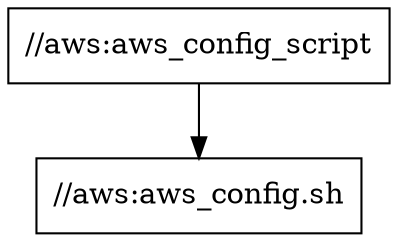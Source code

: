 digraph mygraph {
  node [shape=box];
  "//aws:aws_config_script"
  "//aws:aws_config_script" -> "//aws:aws_config.sh"
  "//aws:aws_config.sh"
}
